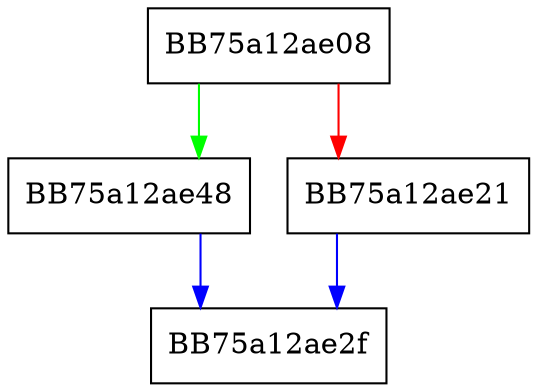 digraph parse_match_any {
  node [shape="box"];
  graph [splines=ortho];
  BB75a12ae08 -> BB75a12ae48 [color="green"];
  BB75a12ae08 -> BB75a12ae21 [color="red"];
  BB75a12ae21 -> BB75a12ae2f [color="blue"];
  BB75a12ae48 -> BB75a12ae2f [color="blue"];
}